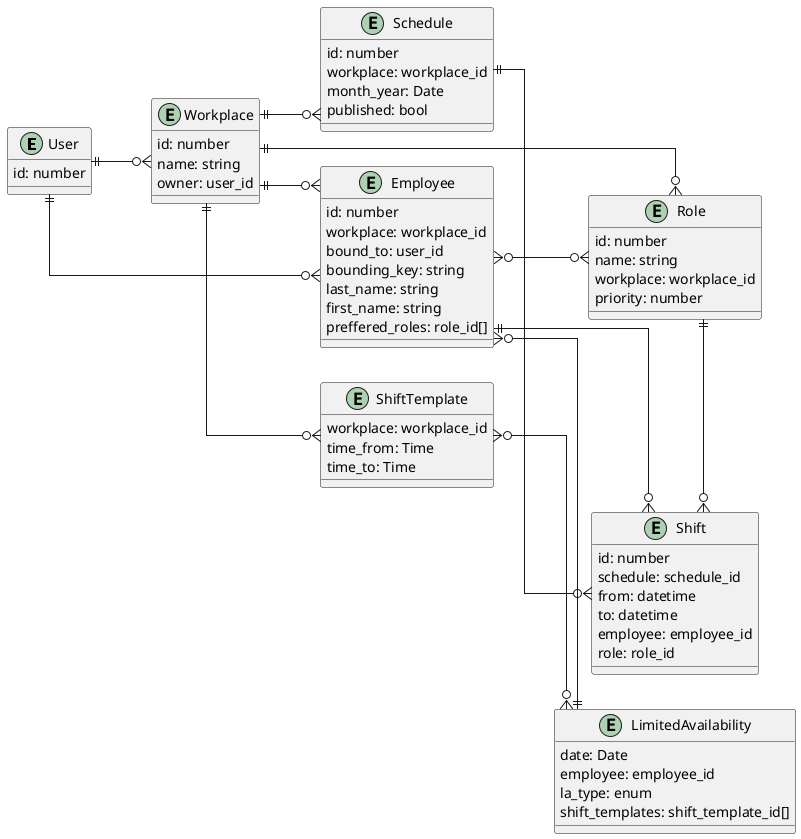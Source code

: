 @startuml

skinparam linetype ortho
left to right direction


together {

entity User {
    id: number
}

entity Workplace {
    id: number
    name: string
    owner: user_id
}

}

together {

entity Employee {
    id: number
    workplace: workplace_id
    bound_to: user_id
    bounding_key: string
    last_name: string
    first_name: string
    preffered_roles: role_id[]
}

entity Schedule {
    id: number
    workplace: workplace_id
    month_year: Date
    published: bool
}

entity Role {
    id: number
    name: string
    workplace: workplace_id
    priority: number
}

entity ShiftTemplate {
    workplace: workplace_id
    time_from: Time
    time_to: Time
}

}

together {

entity Shift {
    id: number
    schedule: schedule_id
    from: datetime
    to: datetime
    employee: employee_id
    role: role_id
}

entity LimitedAvailability {
    date: Date
    employee: employee_id
    la_type: enum
    shift_templates: shift_template_id[]
}

}

User ||--o{ Workplace
User ||--o{ Employee
Workplace ||--o{ Employee
Workplace ||--o{ Schedule
Workplace ||--o{ Role
Workplace ||--o{ ShiftTemplate
Schedule ||--o{ Shift
Employee ||--o{ Shift
Employee }o--o{ Role
Role ||--o{ Shift
LimitedAvailability ||--o{ Employee
LimitedAvailability }o--o{ ShiftTemplate

@enduml
